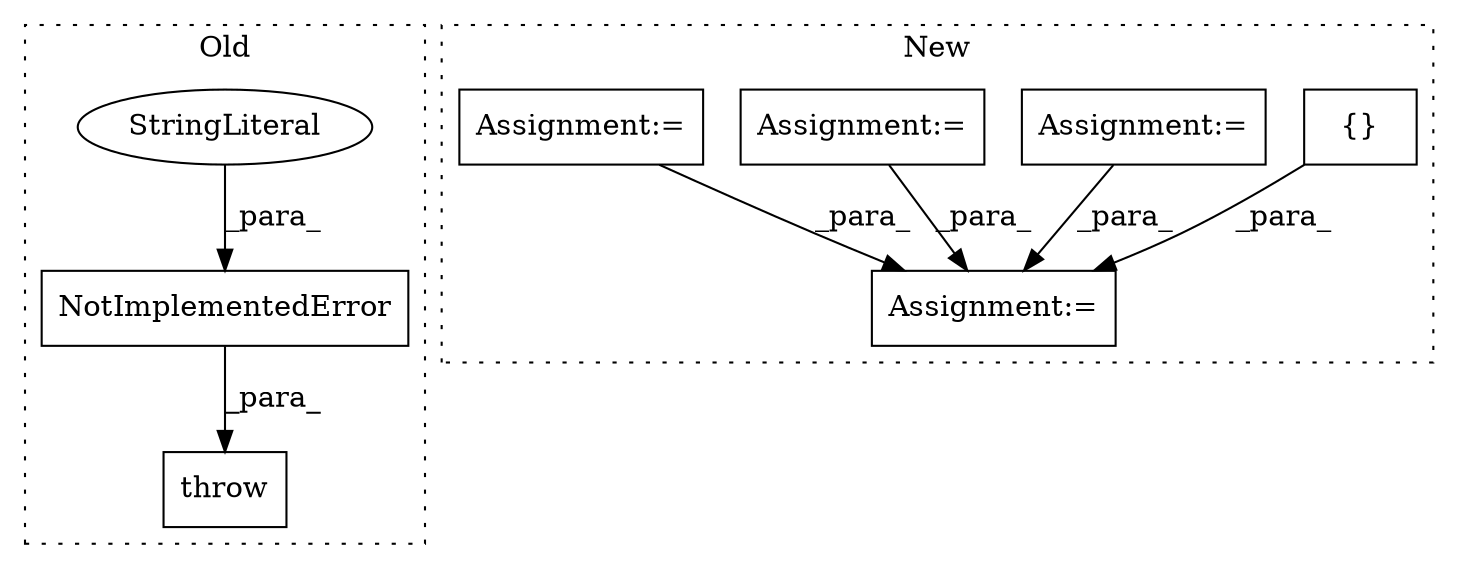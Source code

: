 digraph G {
subgraph cluster0 {
1 [label="NotImplementedError" a="32" s="95706,95755" l="20,1" shape="box"];
3 [label="throw" a="53" s="95700" l="6" shape="box"];
5 [label="StringLiteral" a="45" s="95726" l="29" shape="ellipse"];
label = "Old";
style="dotted";
}
subgraph cluster1 {
2 [label="{}" a="4" s="98009,98037" l="1,1" shape="box"];
4 [label="Assignment:=" a="7" s="97932" l="1" shape="box"];
6 [label="Assignment:=" a="7" s="96828" l="3" shape="box"];
7 [label="Assignment:=" a="7" s="96676" l="6" shape="box"];
8 [label="Assignment:=" a="7" s="96713" l="5" shape="box"];
label = "New";
style="dotted";
}
1 -> 3 [label="_para_"];
2 -> 4 [label="_para_"];
5 -> 1 [label="_para_"];
6 -> 4 [label="_para_"];
7 -> 4 [label="_para_"];
8 -> 4 [label="_para_"];
}